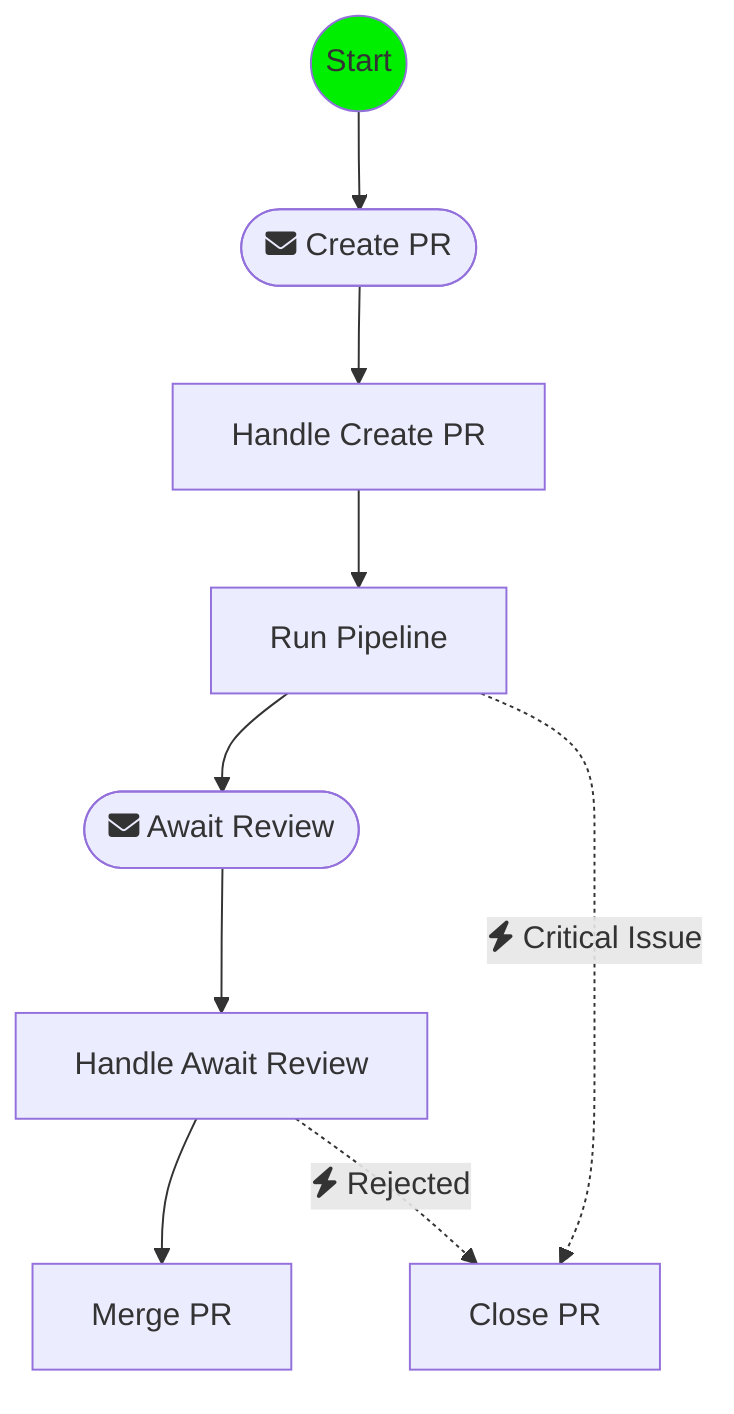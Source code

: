 flowchart TD
node0:::executed@{ shape: circle, label: "Start"}
node1@{ shape: stadium, label: "fa:fa-envelope Create PR"}
node0 --> node1
node2["Handle Create PR"]
node1 --> node2
node3["Run Pipeline"]
node2 --> node3
node4@{ shape: stadium, label: "fa:fa-envelope Await Review"}
node3 --> node4
node5["Handle Await Review"]
node4 --> node5
node6["Merge PR"]
node5 --> node6
node7["Close PR"]
node3 -.->|"fa:fa-bolt Critical Issue"| node7
node5 -.->|"fa:fa-bolt Rejected"| node7
classDef executed fill:#0e0